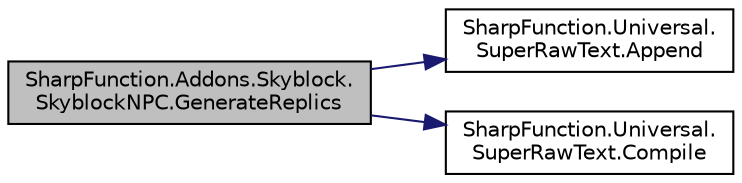 digraph "SharpFunction.Addons.Skyblock.SkyblockNPC.GenerateReplics"
{
 // LATEX_PDF_SIZE
  edge [fontname="Helvetica",fontsize="10",labelfontname="Helvetica",labelfontsize="10"];
  node [fontname="Helvetica",fontsize="10",shape=record];
  rankdir="LR";
  Node1 [label="SharpFunction.Addons.Skyblock.\lSkyblockNPC.GenerateReplics",height=0.2,width=0.4,color="black", fillcolor="grey75", style="filled", fontcolor="black",tooltip="Generates replics of NPC"];
  Node1 -> Node2 [color="midnightblue",fontsize="10",style="solid",fontname="Helvetica"];
  Node2 [label="SharpFunction.Universal.\lSuperRawText.Append",height=0.2,width=0.4,color="black", fillcolor="white", style="filled",URL="$class_sharp_function_1_1_universal_1_1_super_raw_text.html#ae5c5d2fb457e5a59aee9363ef56c5902",tooltip="Appends pre-baked json text formatting to line"];
  Node1 -> Node3 [color="midnightblue",fontsize="10",style="solid",fontname="Helvetica"];
  Node3 [label="SharpFunction.Universal.\lSuperRawText.Compile",height=0.2,width=0.4,color="black", fillcolor="white", style="filled",URL="$class_sharp_function_1_1_universal_1_1_super_raw_text.html#a37b0ffd3b38a482446e84f6103d43601",tooltip="Bakes the formatting string"];
}
